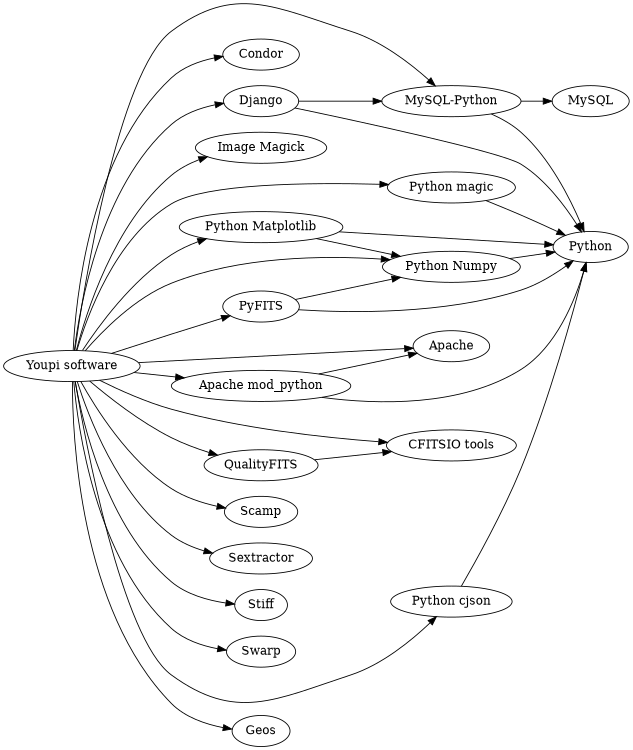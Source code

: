 digraph G {
	size="5,5";
	rankdir = LR;

	youpi [label="Youpi software"];
	cfitsio	[label="CFITSIO tools"];
	condor [label="Condor"];
	django [label="Django"];
	magic [label="Image Magick"];
	modpython [label="Apache mod_python"];
	mysqlpython [label="MySQL-Python"];
	pyfits [label="PyFITS"];
	python [label="Python"];
	pythoncjson	[label="Python cjson"];
	pythonmagic	[label="Python magic"];
	pythonmplib	[label="Python Matplotlib"];
	pythonnumpy	[label="Python Numpy"];
	apache [label="Apache"];
	mysql [label="MySQL"];

	scamp [label="Scamp"];
	sextractor [label="Sextractor"];
	stiff [label="Stiff"];
	swarp [label="Swarp"];
	qfits [label="QualityFITS"];
	geos [label="Geos"];

	youpi -> apache;
	youpi -> cfitsio;
	youpi -> condor;
	youpi -> django;
	youpi -> magic;
	youpi -> modpython;
	youpi -> pyfits;
	youpi -> pythoncjson;
	youpi -> pythonmagic;
	youpi -> pythonmplib;
	youpi -> pythonnumpy;
	youpi -> mysqlpython;
	youpi -> geos;

	youpi -> scamp;
	youpi -> sextractor;
	youpi -> stiff;
	youpi -> swarp;
	youpi -> qfits;

	qfits -> cfitsio;
	mysqlpython -> mysql;
	django -> python;
	django -> mysqlpython;
	modpython -> apache;
	modpython -> python;
	pythonmagic -> python;
	pythonmplib -> python;
	pythoncjson -> python;
	pythonnumpy -> python;
	mysqlpython -> python;
	pyfits -> python;
	pyfits -> pythonnumpy;
	pythonmplib -> pythonnumpy;
}
